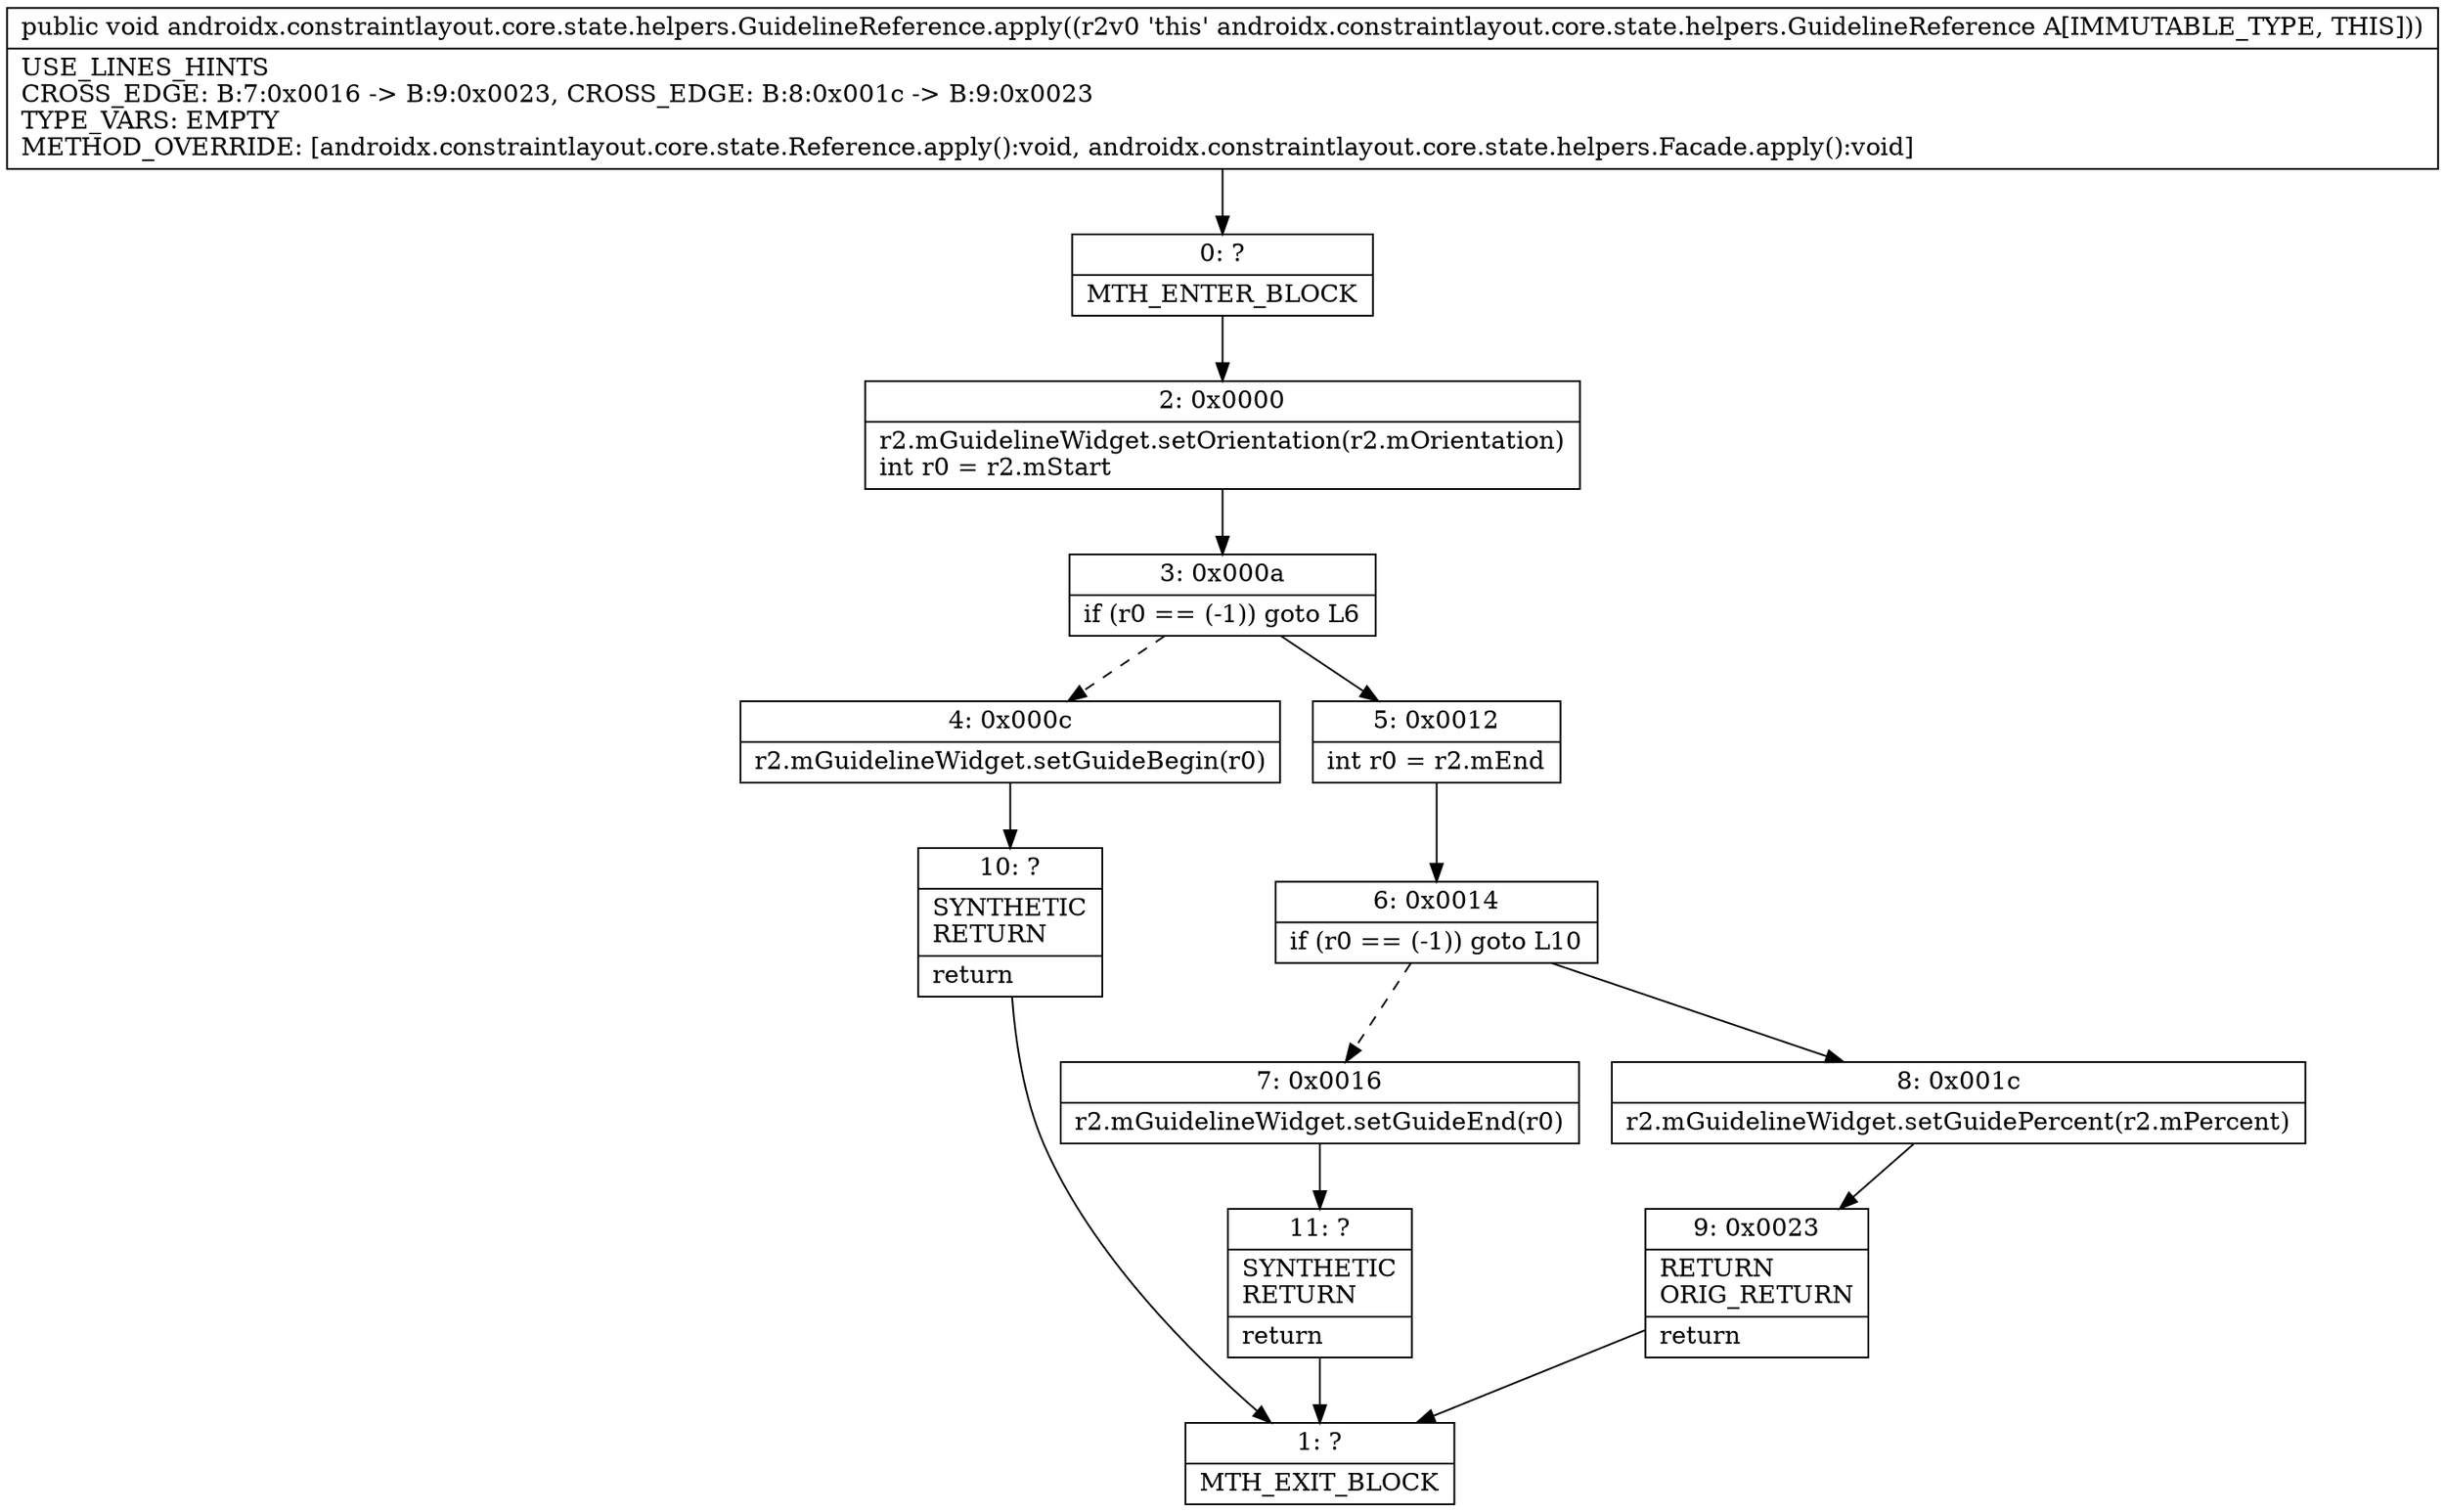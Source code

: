 digraph "CFG forandroidx.constraintlayout.core.state.helpers.GuidelineReference.apply()V" {
Node_0 [shape=record,label="{0\:\ ?|MTH_ENTER_BLOCK\l}"];
Node_2 [shape=record,label="{2\:\ 0x0000|r2.mGuidelineWidget.setOrientation(r2.mOrientation)\lint r0 = r2.mStart\l}"];
Node_3 [shape=record,label="{3\:\ 0x000a|if (r0 == (\-1)) goto L6\l}"];
Node_4 [shape=record,label="{4\:\ 0x000c|r2.mGuidelineWidget.setGuideBegin(r0)\l}"];
Node_10 [shape=record,label="{10\:\ ?|SYNTHETIC\lRETURN\l|return\l}"];
Node_1 [shape=record,label="{1\:\ ?|MTH_EXIT_BLOCK\l}"];
Node_5 [shape=record,label="{5\:\ 0x0012|int r0 = r2.mEnd\l}"];
Node_6 [shape=record,label="{6\:\ 0x0014|if (r0 == (\-1)) goto L10\l}"];
Node_7 [shape=record,label="{7\:\ 0x0016|r2.mGuidelineWidget.setGuideEnd(r0)\l}"];
Node_11 [shape=record,label="{11\:\ ?|SYNTHETIC\lRETURN\l|return\l}"];
Node_8 [shape=record,label="{8\:\ 0x001c|r2.mGuidelineWidget.setGuidePercent(r2.mPercent)\l}"];
Node_9 [shape=record,label="{9\:\ 0x0023|RETURN\lORIG_RETURN\l|return\l}"];
MethodNode[shape=record,label="{public void androidx.constraintlayout.core.state.helpers.GuidelineReference.apply((r2v0 'this' androidx.constraintlayout.core.state.helpers.GuidelineReference A[IMMUTABLE_TYPE, THIS]))  | USE_LINES_HINTS\lCROSS_EDGE: B:7:0x0016 \-\> B:9:0x0023, CROSS_EDGE: B:8:0x001c \-\> B:9:0x0023\lTYPE_VARS: EMPTY\lMETHOD_OVERRIDE: [androidx.constraintlayout.core.state.Reference.apply():void, androidx.constraintlayout.core.state.helpers.Facade.apply():void]\l}"];
MethodNode -> Node_0;Node_0 -> Node_2;
Node_2 -> Node_3;
Node_3 -> Node_4[style=dashed];
Node_3 -> Node_5;
Node_4 -> Node_10;
Node_10 -> Node_1;
Node_5 -> Node_6;
Node_6 -> Node_7[style=dashed];
Node_6 -> Node_8;
Node_7 -> Node_11;
Node_11 -> Node_1;
Node_8 -> Node_9;
Node_9 -> Node_1;
}


